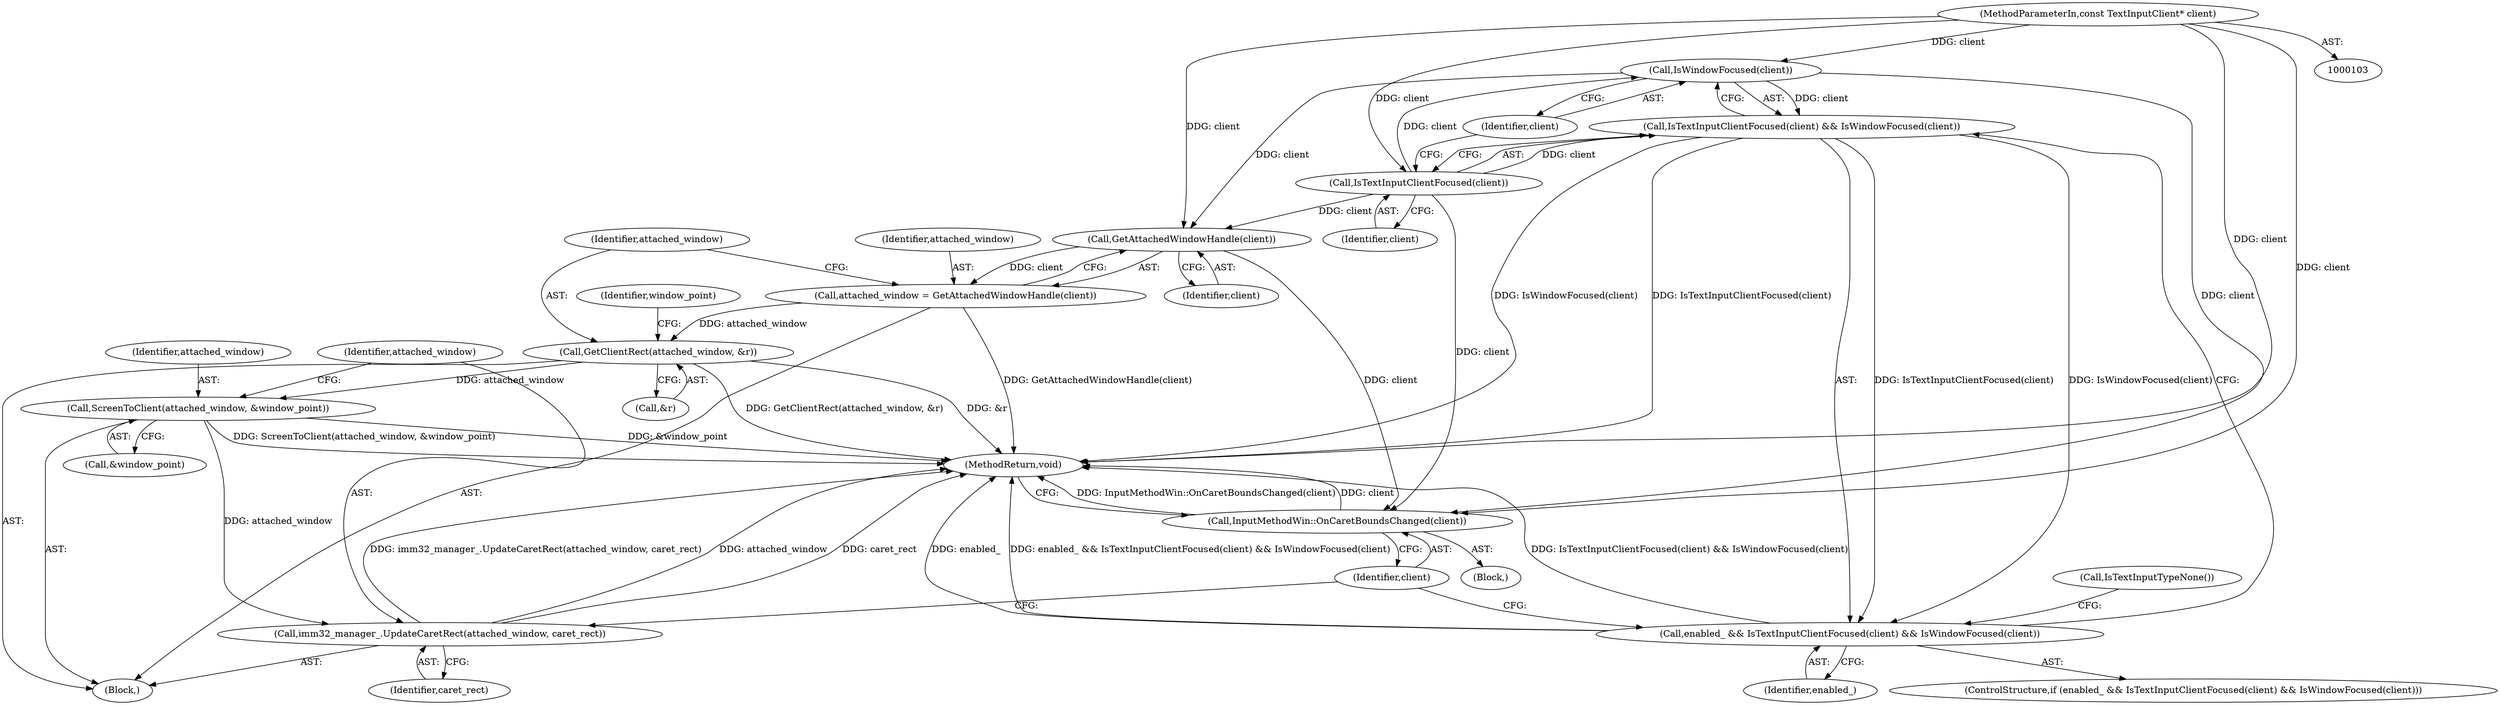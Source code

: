 digraph "0_Chrome_364fb6e517fc4fbc8196a4afba4f77b3d5300c3e_5@pointer" {
"1000112" [label="(Call,IsWindowFocused(client))"];
"1000110" [label="(Call,IsTextInputClientFocused(client))"];
"1000104" [label="(MethodParameterIn,const TextInputClient* client)"];
"1000109" [label="(Call,IsTextInputClientFocused(client) && IsWindowFocused(client))"];
"1000107" [label="(Call,enabled_ && IsTextInputClientFocused(client) && IsWindowFocused(client))"];
"1000122" [label="(Call,GetAttachedWindowHandle(client))"];
"1000120" [label="(Call,attached_window = GetAttachedWindowHandle(client))"];
"1000125" [label="(Call,GetClientRect(attached_window, &r))"];
"1000132" [label="(Call,ScreenToClient(attached_window, &window_point))"];
"1000137" [label="(Call,imm32_manager_.UpdateCaretRect(attached_window, caret_rect))"];
"1000140" [label="(Call,InputMethodWin::OnCaretBoundsChanged(client))"];
"1000105" [label="(Block,)"];
"1000123" [label="(Identifier,client)"];
"1000113" [label="(Identifier,client)"];
"1000131" [label="(Identifier,window_point)"];
"1000140" [label="(Call,InputMethodWin::OnCaretBoundsChanged(client))"];
"1000142" [label="(MethodReturn,void)"];
"1000137" [label="(Call,imm32_manager_.UpdateCaretRect(attached_window, caret_rect))"];
"1000122" [label="(Call,GetAttachedWindowHandle(client))"];
"1000114" [label="(Block,)"];
"1000126" [label="(Identifier,attached_window)"];
"1000134" [label="(Call,&window_point)"];
"1000127" [label="(Call,&r)"];
"1000125" [label="(Call,GetClientRect(attached_window, &r))"];
"1000138" [label="(Identifier,attached_window)"];
"1000111" [label="(Identifier,client)"];
"1000117" [label="(Call,IsTextInputTypeNone())"];
"1000132" [label="(Call,ScreenToClient(attached_window, &window_point))"];
"1000108" [label="(Identifier,enabled_)"];
"1000109" [label="(Call,IsTextInputClientFocused(client) && IsWindowFocused(client))"];
"1000112" [label="(Call,IsWindowFocused(client))"];
"1000106" [label="(ControlStructure,if (enabled_ && IsTextInputClientFocused(client) && IsWindowFocused(client)))"];
"1000120" [label="(Call,attached_window = GetAttachedWindowHandle(client))"];
"1000110" [label="(Call,IsTextInputClientFocused(client))"];
"1000141" [label="(Identifier,client)"];
"1000107" [label="(Call,enabled_ && IsTextInputClientFocused(client) && IsWindowFocused(client))"];
"1000104" [label="(MethodParameterIn,const TextInputClient* client)"];
"1000133" [label="(Identifier,attached_window)"];
"1000139" [label="(Identifier,caret_rect)"];
"1000121" [label="(Identifier,attached_window)"];
"1000112" -> "1000109"  [label="AST: "];
"1000112" -> "1000113"  [label="CFG: "];
"1000113" -> "1000112"  [label="AST: "];
"1000109" -> "1000112"  [label="CFG: "];
"1000112" -> "1000109"  [label="DDG: client"];
"1000110" -> "1000112"  [label="DDG: client"];
"1000104" -> "1000112"  [label="DDG: client"];
"1000112" -> "1000122"  [label="DDG: client"];
"1000112" -> "1000140"  [label="DDG: client"];
"1000110" -> "1000109"  [label="AST: "];
"1000110" -> "1000111"  [label="CFG: "];
"1000111" -> "1000110"  [label="AST: "];
"1000113" -> "1000110"  [label="CFG: "];
"1000109" -> "1000110"  [label="CFG: "];
"1000110" -> "1000109"  [label="DDG: client"];
"1000104" -> "1000110"  [label="DDG: client"];
"1000110" -> "1000122"  [label="DDG: client"];
"1000110" -> "1000140"  [label="DDG: client"];
"1000104" -> "1000103"  [label="AST: "];
"1000104" -> "1000142"  [label="DDG: client"];
"1000104" -> "1000122"  [label="DDG: client"];
"1000104" -> "1000140"  [label="DDG: client"];
"1000109" -> "1000107"  [label="AST: "];
"1000107" -> "1000109"  [label="CFG: "];
"1000109" -> "1000142"  [label="DDG: IsWindowFocused(client)"];
"1000109" -> "1000142"  [label="DDG: IsTextInputClientFocused(client)"];
"1000109" -> "1000107"  [label="DDG: IsTextInputClientFocused(client)"];
"1000109" -> "1000107"  [label="DDG: IsWindowFocused(client)"];
"1000107" -> "1000106"  [label="AST: "];
"1000107" -> "1000108"  [label="CFG: "];
"1000108" -> "1000107"  [label="AST: "];
"1000117" -> "1000107"  [label="CFG: "];
"1000141" -> "1000107"  [label="CFG: "];
"1000107" -> "1000142"  [label="DDG: enabled_"];
"1000107" -> "1000142"  [label="DDG: enabled_ && IsTextInputClientFocused(client) && IsWindowFocused(client)"];
"1000107" -> "1000142"  [label="DDG: IsTextInputClientFocused(client) && IsWindowFocused(client)"];
"1000122" -> "1000120"  [label="AST: "];
"1000122" -> "1000123"  [label="CFG: "];
"1000123" -> "1000122"  [label="AST: "];
"1000120" -> "1000122"  [label="CFG: "];
"1000122" -> "1000120"  [label="DDG: client"];
"1000122" -> "1000140"  [label="DDG: client"];
"1000120" -> "1000114"  [label="AST: "];
"1000121" -> "1000120"  [label="AST: "];
"1000126" -> "1000120"  [label="CFG: "];
"1000120" -> "1000142"  [label="DDG: GetAttachedWindowHandle(client)"];
"1000120" -> "1000125"  [label="DDG: attached_window"];
"1000125" -> "1000114"  [label="AST: "];
"1000125" -> "1000127"  [label="CFG: "];
"1000126" -> "1000125"  [label="AST: "];
"1000127" -> "1000125"  [label="AST: "];
"1000131" -> "1000125"  [label="CFG: "];
"1000125" -> "1000142"  [label="DDG: GetClientRect(attached_window, &r)"];
"1000125" -> "1000142"  [label="DDG: &r"];
"1000125" -> "1000132"  [label="DDG: attached_window"];
"1000132" -> "1000114"  [label="AST: "];
"1000132" -> "1000134"  [label="CFG: "];
"1000133" -> "1000132"  [label="AST: "];
"1000134" -> "1000132"  [label="AST: "];
"1000138" -> "1000132"  [label="CFG: "];
"1000132" -> "1000142"  [label="DDG: &window_point"];
"1000132" -> "1000142"  [label="DDG: ScreenToClient(attached_window, &window_point)"];
"1000132" -> "1000137"  [label="DDG: attached_window"];
"1000137" -> "1000114"  [label="AST: "];
"1000137" -> "1000139"  [label="CFG: "];
"1000138" -> "1000137"  [label="AST: "];
"1000139" -> "1000137"  [label="AST: "];
"1000141" -> "1000137"  [label="CFG: "];
"1000137" -> "1000142"  [label="DDG: attached_window"];
"1000137" -> "1000142"  [label="DDG: caret_rect"];
"1000137" -> "1000142"  [label="DDG: imm32_manager_.UpdateCaretRect(attached_window, caret_rect)"];
"1000140" -> "1000105"  [label="AST: "];
"1000140" -> "1000141"  [label="CFG: "];
"1000141" -> "1000140"  [label="AST: "];
"1000142" -> "1000140"  [label="CFG: "];
"1000140" -> "1000142"  [label="DDG: InputMethodWin::OnCaretBoundsChanged(client)"];
"1000140" -> "1000142"  [label="DDG: client"];
}
